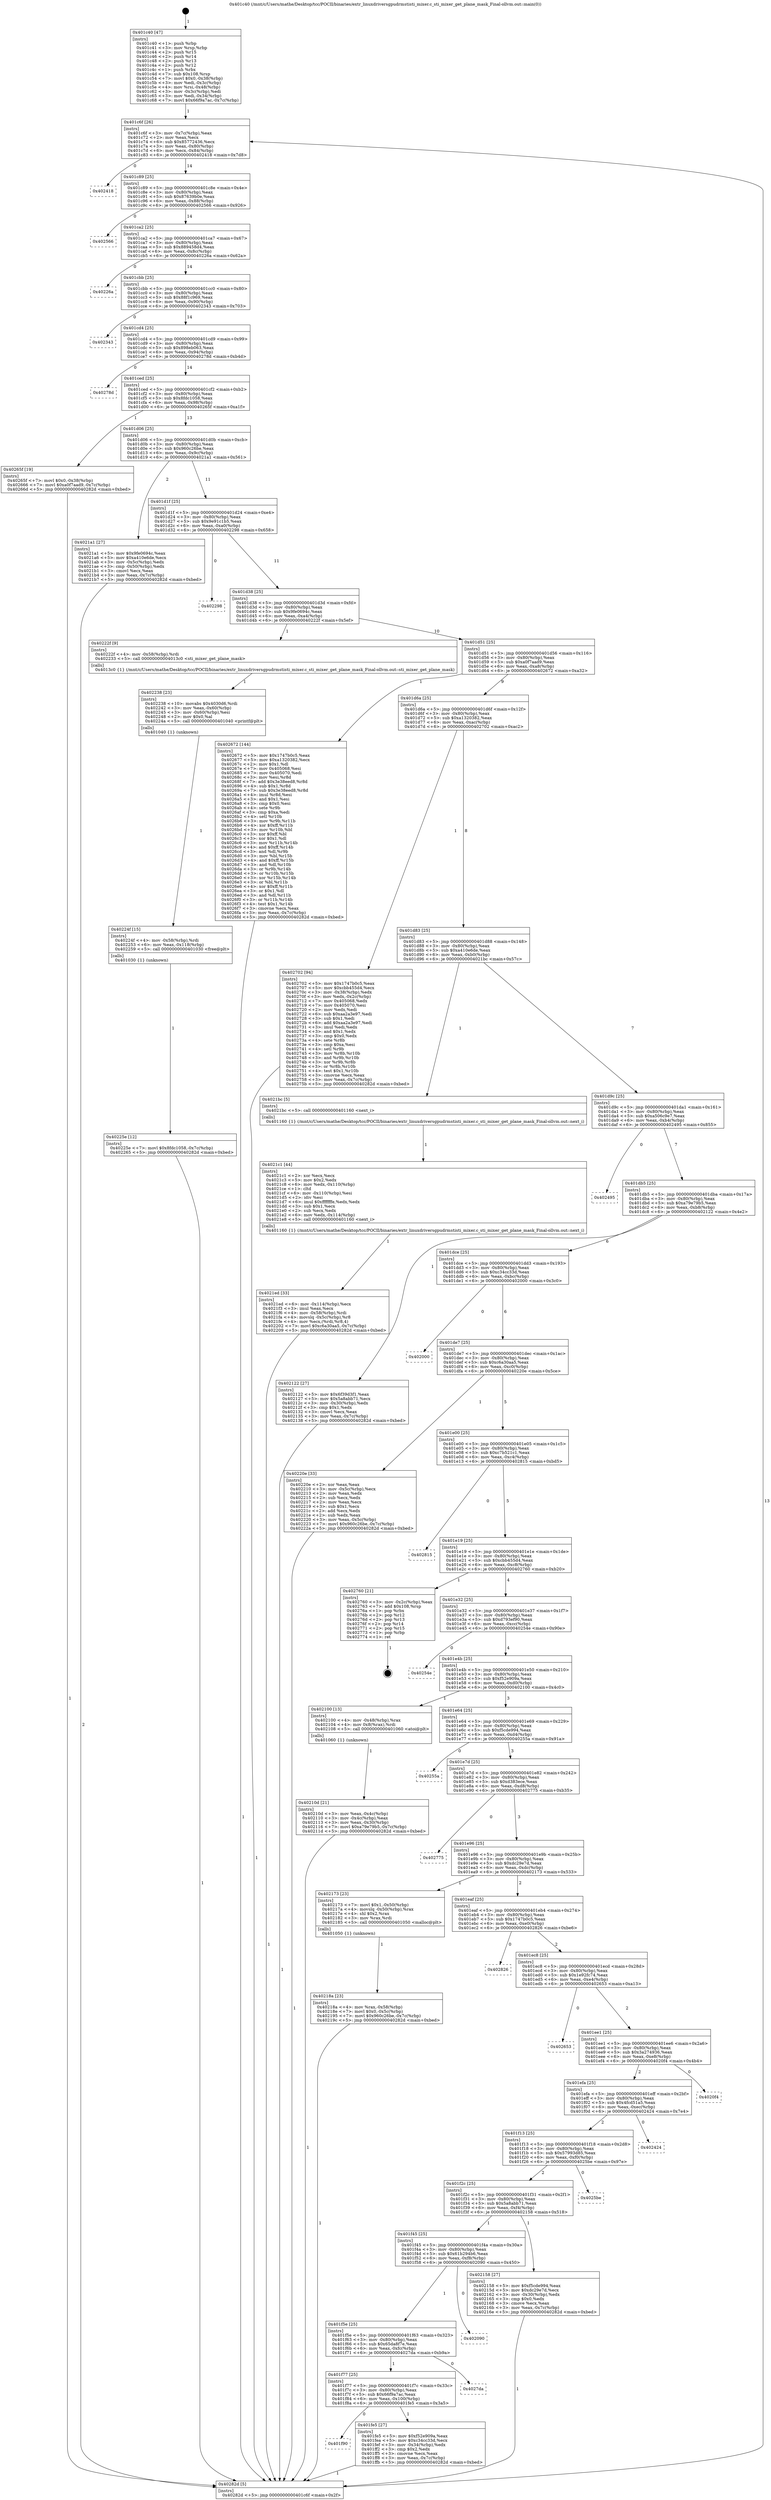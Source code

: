 digraph "0x401c40" {
  label = "0x401c40 (/mnt/c/Users/mathe/Desktop/tcc/POCII/binaries/extr_linuxdriversgpudrmstisti_mixer.c_sti_mixer_get_plane_mask_Final-ollvm.out::main(0))"
  labelloc = "t"
  node[shape=record]

  Entry [label="",width=0.3,height=0.3,shape=circle,fillcolor=black,style=filled]
  "0x401c6f" [label="{
     0x401c6f [26]\l
     | [instrs]\l
     &nbsp;&nbsp;0x401c6f \<+3\>: mov -0x7c(%rbp),%eax\l
     &nbsp;&nbsp;0x401c72 \<+2\>: mov %eax,%ecx\l
     &nbsp;&nbsp;0x401c74 \<+6\>: sub $0x85772436,%ecx\l
     &nbsp;&nbsp;0x401c7a \<+3\>: mov %eax,-0x80(%rbp)\l
     &nbsp;&nbsp;0x401c7d \<+6\>: mov %ecx,-0x84(%rbp)\l
     &nbsp;&nbsp;0x401c83 \<+6\>: je 0000000000402418 \<main+0x7d8\>\l
  }"]
  "0x402418" [label="{
     0x402418\l
  }", style=dashed]
  "0x401c89" [label="{
     0x401c89 [25]\l
     | [instrs]\l
     &nbsp;&nbsp;0x401c89 \<+5\>: jmp 0000000000401c8e \<main+0x4e\>\l
     &nbsp;&nbsp;0x401c8e \<+3\>: mov -0x80(%rbp),%eax\l
     &nbsp;&nbsp;0x401c91 \<+5\>: sub $0x87639b0e,%eax\l
     &nbsp;&nbsp;0x401c96 \<+6\>: mov %eax,-0x88(%rbp)\l
     &nbsp;&nbsp;0x401c9c \<+6\>: je 0000000000402566 \<main+0x926\>\l
  }"]
  Exit [label="",width=0.3,height=0.3,shape=circle,fillcolor=black,style=filled,peripheries=2]
  "0x402566" [label="{
     0x402566\l
  }", style=dashed]
  "0x401ca2" [label="{
     0x401ca2 [25]\l
     | [instrs]\l
     &nbsp;&nbsp;0x401ca2 \<+5\>: jmp 0000000000401ca7 \<main+0x67\>\l
     &nbsp;&nbsp;0x401ca7 \<+3\>: mov -0x80(%rbp),%eax\l
     &nbsp;&nbsp;0x401caa \<+5\>: sub $0x889458d4,%eax\l
     &nbsp;&nbsp;0x401caf \<+6\>: mov %eax,-0x8c(%rbp)\l
     &nbsp;&nbsp;0x401cb5 \<+6\>: je 000000000040226a \<main+0x62a\>\l
  }"]
  "0x40225e" [label="{
     0x40225e [12]\l
     | [instrs]\l
     &nbsp;&nbsp;0x40225e \<+7\>: movl $0x8fdc1058,-0x7c(%rbp)\l
     &nbsp;&nbsp;0x402265 \<+5\>: jmp 000000000040282d \<main+0xbed\>\l
  }"]
  "0x40226a" [label="{
     0x40226a\l
  }", style=dashed]
  "0x401cbb" [label="{
     0x401cbb [25]\l
     | [instrs]\l
     &nbsp;&nbsp;0x401cbb \<+5\>: jmp 0000000000401cc0 \<main+0x80\>\l
     &nbsp;&nbsp;0x401cc0 \<+3\>: mov -0x80(%rbp),%eax\l
     &nbsp;&nbsp;0x401cc3 \<+5\>: sub $0x88f1c969,%eax\l
     &nbsp;&nbsp;0x401cc8 \<+6\>: mov %eax,-0x90(%rbp)\l
     &nbsp;&nbsp;0x401cce \<+6\>: je 0000000000402343 \<main+0x703\>\l
  }"]
  "0x40224f" [label="{
     0x40224f [15]\l
     | [instrs]\l
     &nbsp;&nbsp;0x40224f \<+4\>: mov -0x58(%rbp),%rdi\l
     &nbsp;&nbsp;0x402253 \<+6\>: mov %eax,-0x118(%rbp)\l
     &nbsp;&nbsp;0x402259 \<+5\>: call 0000000000401030 \<free@plt\>\l
     | [calls]\l
     &nbsp;&nbsp;0x401030 \{1\} (unknown)\l
  }"]
  "0x402343" [label="{
     0x402343\l
  }", style=dashed]
  "0x401cd4" [label="{
     0x401cd4 [25]\l
     | [instrs]\l
     &nbsp;&nbsp;0x401cd4 \<+5\>: jmp 0000000000401cd9 \<main+0x99\>\l
     &nbsp;&nbsp;0x401cd9 \<+3\>: mov -0x80(%rbp),%eax\l
     &nbsp;&nbsp;0x401cdc \<+5\>: sub $0x898eb063,%eax\l
     &nbsp;&nbsp;0x401ce1 \<+6\>: mov %eax,-0x94(%rbp)\l
     &nbsp;&nbsp;0x401ce7 \<+6\>: je 000000000040278d \<main+0xb4d\>\l
  }"]
  "0x402238" [label="{
     0x402238 [23]\l
     | [instrs]\l
     &nbsp;&nbsp;0x402238 \<+10\>: movabs $0x4030d6,%rdi\l
     &nbsp;&nbsp;0x402242 \<+3\>: mov %eax,-0x60(%rbp)\l
     &nbsp;&nbsp;0x402245 \<+3\>: mov -0x60(%rbp),%esi\l
     &nbsp;&nbsp;0x402248 \<+2\>: mov $0x0,%al\l
     &nbsp;&nbsp;0x40224a \<+5\>: call 0000000000401040 \<printf@plt\>\l
     | [calls]\l
     &nbsp;&nbsp;0x401040 \{1\} (unknown)\l
  }"]
  "0x40278d" [label="{
     0x40278d\l
  }", style=dashed]
  "0x401ced" [label="{
     0x401ced [25]\l
     | [instrs]\l
     &nbsp;&nbsp;0x401ced \<+5\>: jmp 0000000000401cf2 \<main+0xb2\>\l
     &nbsp;&nbsp;0x401cf2 \<+3\>: mov -0x80(%rbp),%eax\l
     &nbsp;&nbsp;0x401cf5 \<+5\>: sub $0x8fdc1058,%eax\l
     &nbsp;&nbsp;0x401cfa \<+6\>: mov %eax,-0x98(%rbp)\l
     &nbsp;&nbsp;0x401d00 \<+6\>: je 000000000040265f \<main+0xa1f\>\l
  }"]
  "0x4021ed" [label="{
     0x4021ed [33]\l
     | [instrs]\l
     &nbsp;&nbsp;0x4021ed \<+6\>: mov -0x114(%rbp),%ecx\l
     &nbsp;&nbsp;0x4021f3 \<+3\>: imul %eax,%ecx\l
     &nbsp;&nbsp;0x4021f6 \<+4\>: mov -0x58(%rbp),%rdi\l
     &nbsp;&nbsp;0x4021fa \<+4\>: movslq -0x5c(%rbp),%r8\l
     &nbsp;&nbsp;0x4021fe \<+4\>: mov %ecx,(%rdi,%r8,4)\l
     &nbsp;&nbsp;0x402202 \<+7\>: movl $0xc6a30aa5,-0x7c(%rbp)\l
     &nbsp;&nbsp;0x402209 \<+5\>: jmp 000000000040282d \<main+0xbed\>\l
  }"]
  "0x40265f" [label="{
     0x40265f [19]\l
     | [instrs]\l
     &nbsp;&nbsp;0x40265f \<+7\>: movl $0x0,-0x38(%rbp)\l
     &nbsp;&nbsp;0x402666 \<+7\>: movl $0xa0f7aad9,-0x7c(%rbp)\l
     &nbsp;&nbsp;0x40266d \<+5\>: jmp 000000000040282d \<main+0xbed\>\l
  }"]
  "0x401d06" [label="{
     0x401d06 [25]\l
     | [instrs]\l
     &nbsp;&nbsp;0x401d06 \<+5\>: jmp 0000000000401d0b \<main+0xcb\>\l
     &nbsp;&nbsp;0x401d0b \<+3\>: mov -0x80(%rbp),%eax\l
     &nbsp;&nbsp;0x401d0e \<+5\>: sub $0x960c26be,%eax\l
     &nbsp;&nbsp;0x401d13 \<+6\>: mov %eax,-0x9c(%rbp)\l
     &nbsp;&nbsp;0x401d19 \<+6\>: je 00000000004021a1 \<main+0x561\>\l
  }"]
  "0x4021c1" [label="{
     0x4021c1 [44]\l
     | [instrs]\l
     &nbsp;&nbsp;0x4021c1 \<+2\>: xor %ecx,%ecx\l
     &nbsp;&nbsp;0x4021c3 \<+5\>: mov $0x2,%edx\l
     &nbsp;&nbsp;0x4021c8 \<+6\>: mov %edx,-0x110(%rbp)\l
     &nbsp;&nbsp;0x4021ce \<+1\>: cltd\l
     &nbsp;&nbsp;0x4021cf \<+6\>: mov -0x110(%rbp),%esi\l
     &nbsp;&nbsp;0x4021d5 \<+2\>: idiv %esi\l
     &nbsp;&nbsp;0x4021d7 \<+6\>: imul $0xfffffffe,%edx,%edx\l
     &nbsp;&nbsp;0x4021dd \<+3\>: sub $0x1,%ecx\l
     &nbsp;&nbsp;0x4021e0 \<+2\>: sub %ecx,%edx\l
     &nbsp;&nbsp;0x4021e2 \<+6\>: mov %edx,-0x114(%rbp)\l
     &nbsp;&nbsp;0x4021e8 \<+5\>: call 0000000000401160 \<next_i\>\l
     | [calls]\l
     &nbsp;&nbsp;0x401160 \{1\} (/mnt/c/Users/mathe/Desktop/tcc/POCII/binaries/extr_linuxdriversgpudrmstisti_mixer.c_sti_mixer_get_plane_mask_Final-ollvm.out::next_i)\l
  }"]
  "0x4021a1" [label="{
     0x4021a1 [27]\l
     | [instrs]\l
     &nbsp;&nbsp;0x4021a1 \<+5\>: mov $0x9fe0694c,%eax\l
     &nbsp;&nbsp;0x4021a6 \<+5\>: mov $0xa410e6de,%ecx\l
     &nbsp;&nbsp;0x4021ab \<+3\>: mov -0x5c(%rbp),%edx\l
     &nbsp;&nbsp;0x4021ae \<+3\>: cmp -0x50(%rbp),%edx\l
     &nbsp;&nbsp;0x4021b1 \<+3\>: cmovl %ecx,%eax\l
     &nbsp;&nbsp;0x4021b4 \<+3\>: mov %eax,-0x7c(%rbp)\l
     &nbsp;&nbsp;0x4021b7 \<+5\>: jmp 000000000040282d \<main+0xbed\>\l
  }"]
  "0x401d1f" [label="{
     0x401d1f [25]\l
     | [instrs]\l
     &nbsp;&nbsp;0x401d1f \<+5\>: jmp 0000000000401d24 \<main+0xe4\>\l
     &nbsp;&nbsp;0x401d24 \<+3\>: mov -0x80(%rbp),%eax\l
     &nbsp;&nbsp;0x401d27 \<+5\>: sub $0x9e91c1b5,%eax\l
     &nbsp;&nbsp;0x401d2c \<+6\>: mov %eax,-0xa0(%rbp)\l
     &nbsp;&nbsp;0x401d32 \<+6\>: je 0000000000402298 \<main+0x658\>\l
  }"]
  "0x40218a" [label="{
     0x40218a [23]\l
     | [instrs]\l
     &nbsp;&nbsp;0x40218a \<+4\>: mov %rax,-0x58(%rbp)\l
     &nbsp;&nbsp;0x40218e \<+7\>: movl $0x0,-0x5c(%rbp)\l
     &nbsp;&nbsp;0x402195 \<+7\>: movl $0x960c26be,-0x7c(%rbp)\l
     &nbsp;&nbsp;0x40219c \<+5\>: jmp 000000000040282d \<main+0xbed\>\l
  }"]
  "0x402298" [label="{
     0x402298\l
  }", style=dashed]
  "0x401d38" [label="{
     0x401d38 [25]\l
     | [instrs]\l
     &nbsp;&nbsp;0x401d38 \<+5\>: jmp 0000000000401d3d \<main+0xfd\>\l
     &nbsp;&nbsp;0x401d3d \<+3\>: mov -0x80(%rbp),%eax\l
     &nbsp;&nbsp;0x401d40 \<+5\>: sub $0x9fe0694c,%eax\l
     &nbsp;&nbsp;0x401d45 \<+6\>: mov %eax,-0xa4(%rbp)\l
     &nbsp;&nbsp;0x401d4b \<+6\>: je 000000000040222f \<main+0x5ef\>\l
  }"]
  "0x40210d" [label="{
     0x40210d [21]\l
     | [instrs]\l
     &nbsp;&nbsp;0x40210d \<+3\>: mov %eax,-0x4c(%rbp)\l
     &nbsp;&nbsp;0x402110 \<+3\>: mov -0x4c(%rbp),%eax\l
     &nbsp;&nbsp;0x402113 \<+3\>: mov %eax,-0x30(%rbp)\l
     &nbsp;&nbsp;0x402116 \<+7\>: movl $0xa79e79b5,-0x7c(%rbp)\l
     &nbsp;&nbsp;0x40211d \<+5\>: jmp 000000000040282d \<main+0xbed\>\l
  }"]
  "0x40222f" [label="{
     0x40222f [9]\l
     | [instrs]\l
     &nbsp;&nbsp;0x40222f \<+4\>: mov -0x58(%rbp),%rdi\l
     &nbsp;&nbsp;0x402233 \<+5\>: call 00000000004013c0 \<sti_mixer_get_plane_mask\>\l
     | [calls]\l
     &nbsp;&nbsp;0x4013c0 \{1\} (/mnt/c/Users/mathe/Desktop/tcc/POCII/binaries/extr_linuxdriversgpudrmstisti_mixer.c_sti_mixer_get_plane_mask_Final-ollvm.out::sti_mixer_get_plane_mask)\l
  }"]
  "0x401d51" [label="{
     0x401d51 [25]\l
     | [instrs]\l
     &nbsp;&nbsp;0x401d51 \<+5\>: jmp 0000000000401d56 \<main+0x116\>\l
     &nbsp;&nbsp;0x401d56 \<+3\>: mov -0x80(%rbp),%eax\l
     &nbsp;&nbsp;0x401d59 \<+5\>: sub $0xa0f7aad9,%eax\l
     &nbsp;&nbsp;0x401d5e \<+6\>: mov %eax,-0xa8(%rbp)\l
     &nbsp;&nbsp;0x401d64 \<+6\>: je 0000000000402672 \<main+0xa32\>\l
  }"]
  "0x401c40" [label="{
     0x401c40 [47]\l
     | [instrs]\l
     &nbsp;&nbsp;0x401c40 \<+1\>: push %rbp\l
     &nbsp;&nbsp;0x401c41 \<+3\>: mov %rsp,%rbp\l
     &nbsp;&nbsp;0x401c44 \<+2\>: push %r15\l
     &nbsp;&nbsp;0x401c46 \<+2\>: push %r14\l
     &nbsp;&nbsp;0x401c48 \<+2\>: push %r13\l
     &nbsp;&nbsp;0x401c4a \<+2\>: push %r12\l
     &nbsp;&nbsp;0x401c4c \<+1\>: push %rbx\l
     &nbsp;&nbsp;0x401c4d \<+7\>: sub $0x108,%rsp\l
     &nbsp;&nbsp;0x401c54 \<+7\>: movl $0x0,-0x38(%rbp)\l
     &nbsp;&nbsp;0x401c5b \<+3\>: mov %edi,-0x3c(%rbp)\l
     &nbsp;&nbsp;0x401c5e \<+4\>: mov %rsi,-0x48(%rbp)\l
     &nbsp;&nbsp;0x401c62 \<+3\>: mov -0x3c(%rbp),%edi\l
     &nbsp;&nbsp;0x401c65 \<+3\>: mov %edi,-0x34(%rbp)\l
     &nbsp;&nbsp;0x401c68 \<+7\>: movl $0x66f9a7ac,-0x7c(%rbp)\l
  }"]
  "0x402672" [label="{
     0x402672 [144]\l
     | [instrs]\l
     &nbsp;&nbsp;0x402672 \<+5\>: mov $0x1747b0c5,%eax\l
     &nbsp;&nbsp;0x402677 \<+5\>: mov $0xa1320382,%ecx\l
     &nbsp;&nbsp;0x40267c \<+2\>: mov $0x1,%dl\l
     &nbsp;&nbsp;0x40267e \<+7\>: mov 0x405068,%esi\l
     &nbsp;&nbsp;0x402685 \<+7\>: mov 0x405070,%edi\l
     &nbsp;&nbsp;0x40268c \<+3\>: mov %esi,%r8d\l
     &nbsp;&nbsp;0x40268f \<+7\>: add $0x3e38eed8,%r8d\l
     &nbsp;&nbsp;0x402696 \<+4\>: sub $0x1,%r8d\l
     &nbsp;&nbsp;0x40269a \<+7\>: sub $0x3e38eed8,%r8d\l
     &nbsp;&nbsp;0x4026a1 \<+4\>: imul %r8d,%esi\l
     &nbsp;&nbsp;0x4026a5 \<+3\>: and $0x1,%esi\l
     &nbsp;&nbsp;0x4026a8 \<+3\>: cmp $0x0,%esi\l
     &nbsp;&nbsp;0x4026ab \<+4\>: sete %r9b\l
     &nbsp;&nbsp;0x4026af \<+3\>: cmp $0xa,%edi\l
     &nbsp;&nbsp;0x4026b2 \<+4\>: setl %r10b\l
     &nbsp;&nbsp;0x4026b6 \<+3\>: mov %r9b,%r11b\l
     &nbsp;&nbsp;0x4026b9 \<+4\>: xor $0xff,%r11b\l
     &nbsp;&nbsp;0x4026bd \<+3\>: mov %r10b,%bl\l
     &nbsp;&nbsp;0x4026c0 \<+3\>: xor $0xff,%bl\l
     &nbsp;&nbsp;0x4026c3 \<+3\>: xor $0x1,%dl\l
     &nbsp;&nbsp;0x4026c6 \<+3\>: mov %r11b,%r14b\l
     &nbsp;&nbsp;0x4026c9 \<+4\>: and $0xff,%r14b\l
     &nbsp;&nbsp;0x4026cd \<+3\>: and %dl,%r9b\l
     &nbsp;&nbsp;0x4026d0 \<+3\>: mov %bl,%r15b\l
     &nbsp;&nbsp;0x4026d3 \<+4\>: and $0xff,%r15b\l
     &nbsp;&nbsp;0x4026d7 \<+3\>: and %dl,%r10b\l
     &nbsp;&nbsp;0x4026da \<+3\>: or %r9b,%r14b\l
     &nbsp;&nbsp;0x4026dd \<+3\>: or %r10b,%r15b\l
     &nbsp;&nbsp;0x4026e0 \<+3\>: xor %r15b,%r14b\l
     &nbsp;&nbsp;0x4026e3 \<+3\>: or %bl,%r11b\l
     &nbsp;&nbsp;0x4026e6 \<+4\>: xor $0xff,%r11b\l
     &nbsp;&nbsp;0x4026ea \<+3\>: or $0x1,%dl\l
     &nbsp;&nbsp;0x4026ed \<+3\>: and %dl,%r11b\l
     &nbsp;&nbsp;0x4026f0 \<+3\>: or %r11b,%r14b\l
     &nbsp;&nbsp;0x4026f3 \<+4\>: test $0x1,%r14b\l
     &nbsp;&nbsp;0x4026f7 \<+3\>: cmovne %ecx,%eax\l
     &nbsp;&nbsp;0x4026fa \<+3\>: mov %eax,-0x7c(%rbp)\l
     &nbsp;&nbsp;0x4026fd \<+5\>: jmp 000000000040282d \<main+0xbed\>\l
  }"]
  "0x401d6a" [label="{
     0x401d6a [25]\l
     | [instrs]\l
     &nbsp;&nbsp;0x401d6a \<+5\>: jmp 0000000000401d6f \<main+0x12f\>\l
     &nbsp;&nbsp;0x401d6f \<+3\>: mov -0x80(%rbp),%eax\l
     &nbsp;&nbsp;0x401d72 \<+5\>: sub $0xa1320382,%eax\l
     &nbsp;&nbsp;0x401d77 \<+6\>: mov %eax,-0xac(%rbp)\l
     &nbsp;&nbsp;0x401d7d \<+6\>: je 0000000000402702 \<main+0xac2\>\l
  }"]
  "0x40282d" [label="{
     0x40282d [5]\l
     | [instrs]\l
     &nbsp;&nbsp;0x40282d \<+5\>: jmp 0000000000401c6f \<main+0x2f\>\l
  }"]
  "0x402702" [label="{
     0x402702 [94]\l
     | [instrs]\l
     &nbsp;&nbsp;0x402702 \<+5\>: mov $0x1747b0c5,%eax\l
     &nbsp;&nbsp;0x402707 \<+5\>: mov $0xcbb455d4,%ecx\l
     &nbsp;&nbsp;0x40270c \<+3\>: mov -0x38(%rbp),%edx\l
     &nbsp;&nbsp;0x40270f \<+3\>: mov %edx,-0x2c(%rbp)\l
     &nbsp;&nbsp;0x402712 \<+7\>: mov 0x405068,%edx\l
     &nbsp;&nbsp;0x402719 \<+7\>: mov 0x405070,%esi\l
     &nbsp;&nbsp;0x402720 \<+2\>: mov %edx,%edi\l
     &nbsp;&nbsp;0x402722 \<+6\>: sub $0xaa2a3e97,%edi\l
     &nbsp;&nbsp;0x402728 \<+3\>: sub $0x1,%edi\l
     &nbsp;&nbsp;0x40272b \<+6\>: add $0xaa2a3e97,%edi\l
     &nbsp;&nbsp;0x402731 \<+3\>: imul %edi,%edx\l
     &nbsp;&nbsp;0x402734 \<+3\>: and $0x1,%edx\l
     &nbsp;&nbsp;0x402737 \<+3\>: cmp $0x0,%edx\l
     &nbsp;&nbsp;0x40273a \<+4\>: sete %r8b\l
     &nbsp;&nbsp;0x40273e \<+3\>: cmp $0xa,%esi\l
     &nbsp;&nbsp;0x402741 \<+4\>: setl %r9b\l
     &nbsp;&nbsp;0x402745 \<+3\>: mov %r8b,%r10b\l
     &nbsp;&nbsp;0x402748 \<+3\>: and %r9b,%r10b\l
     &nbsp;&nbsp;0x40274b \<+3\>: xor %r9b,%r8b\l
     &nbsp;&nbsp;0x40274e \<+3\>: or %r8b,%r10b\l
     &nbsp;&nbsp;0x402751 \<+4\>: test $0x1,%r10b\l
     &nbsp;&nbsp;0x402755 \<+3\>: cmovne %ecx,%eax\l
     &nbsp;&nbsp;0x402758 \<+3\>: mov %eax,-0x7c(%rbp)\l
     &nbsp;&nbsp;0x40275b \<+5\>: jmp 000000000040282d \<main+0xbed\>\l
  }"]
  "0x401d83" [label="{
     0x401d83 [25]\l
     | [instrs]\l
     &nbsp;&nbsp;0x401d83 \<+5\>: jmp 0000000000401d88 \<main+0x148\>\l
     &nbsp;&nbsp;0x401d88 \<+3\>: mov -0x80(%rbp),%eax\l
     &nbsp;&nbsp;0x401d8b \<+5\>: sub $0xa410e6de,%eax\l
     &nbsp;&nbsp;0x401d90 \<+6\>: mov %eax,-0xb0(%rbp)\l
     &nbsp;&nbsp;0x401d96 \<+6\>: je 00000000004021bc \<main+0x57c\>\l
  }"]
  "0x401f90" [label="{
     0x401f90\l
  }", style=dashed]
  "0x4021bc" [label="{
     0x4021bc [5]\l
     | [instrs]\l
     &nbsp;&nbsp;0x4021bc \<+5\>: call 0000000000401160 \<next_i\>\l
     | [calls]\l
     &nbsp;&nbsp;0x401160 \{1\} (/mnt/c/Users/mathe/Desktop/tcc/POCII/binaries/extr_linuxdriversgpudrmstisti_mixer.c_sti_mixer_get_plane_mask_Final-ollvm.out::next_i)\l
  }"]
  "0x401d9c" [label="{
     0x401d9c [25]\l
     | [instrs]\l
     &nbsp;&nbsp;0x401d9c \<+5\>: jmp 0000000000401da1 \<main+0x161\>\l
     &nbsp;&nbsp;0x401da1 \<+3\>: mov -0x80(%rbp),%eax\l
     &nbsp;&nbsp;0x401da4 \<+5\>: sub $0xa506c9e7,%eax\l
     &nbsp;&nbsp;0x401da9 \<+6\>: mov %eax,-0xb4(%rbp)\l
     &nbsp;&nbsp;0x401daf \<+6\>: je 0000000000402495 \<main+0x855\>\l
  }"]
  "0x401fe5" [label="{
     0x401fe5 [27]\l
     | [instrs]\l
     &nbsp;&nbsp;0x401fe5 \<+5\>: mov $0xf52e909a,%eax\l
     &nbsp;&nbsp;0x401fea \<+5\>: mov $0xc34cc33d,%ecx\l
     &nbsp;&nbsp;0x401fef \<+3\>: mov -0x34(%rbp),%edx\l
     &nbsp;&nbsp;0x401ff2 \<+3\>: cmp $0x2,%edx\l
     &nbsp;&nbsp;0x401ff5 \<+3\>: cmovne %ecx,%eax\l
     &nbsp;&nbsp;0x401ff8 \<+3\>: mov %eax,-0x7c(%rbp)\l
     &nbsp;&nbsp;0x401ffb \<+5\>: jmp 000000000040282d \<main+0xbed\>\l
  }"]
  "0x402495" [label="{
     0x402495\l
  }", style=dashed]
  "0x401db5" [label="{
     0x401db5 [25]\l
     | [instrs]\l
     &nbsp;&nbsp;0x401db5 \<+5\>: jmp 0000000000401dba \<main+0x17a\>\l
     &nbsp;&nbsp;0x401dba \<+3\>: mov -0x80(%rbp),%eax\l
     &nbsp;&nbsp;0x401dbd \<+5\>: sub $0xa79e79b5,%eax\l
     &nbsp;&nbsp;0x401dc2 \<+6\>: mov %eax,-0xb8(%rbp)\l
     &nbsp;&nbsp;0x401dc8 \<+6\>: je 0000000000402122 \<main+0x4e2\>\l
  }"]
  "0x401f77" [label="{
     0x401f77 [25]\l
     | [instrs]\l
     &nbsp;&nbsp;0x401f77 \<+5\>: jmp 0000000000401f7c \<main+0x33c\>\l
     &nbsp;&nbsp;0x401f7c \<+3\>: mov -0x80(%rbp),%eax\l
     &nbsp;&nbsp;0x401f7f \<+5\>: sub $0x66f9a7ac,%eax\l
     &nbsp;&nbsp;0x401f84 \<+6\>: mov %eax,-0x100(%rbp)\l
     &nbsp;&nbsp;0x401f8a \<+6\>: je 0000000000401fe5 \<main+0x3a5\>\l
  }"]
  "0x402122" [label="{
     0x402122 [27]\l
     | [instrs]\l
     &nbsp;&nbsp;0x402122 \<+5\>: mov $0x6f39d3f1,%eax\l
     &nbsp;&nbsp;0x402127 \<+5\>: mov $0x5a8abb71,%ecx\l
     &nbsp;&nbsp;0x40212c \<+3\>: mov -0x30(%rbp),%edx\l
     &nbsp;&nbsp;0x40212f \<+3\>: cmp $0x1,%edx\l
     &nbsp;&nbsp;0x402132 \<+3\>: cmovl %ecx,%eax\l
     &nbsp;&nbsp;0x402135 \<+3\>: mov %eax,-0x7c(%rbp)\l
     &nbsp;&nbsp;0x402138 \<+5\>: jmp 000000000040282d \<main+0xbed\>\l
  }"]
  "0x401dce" [label="{
     0x401dce [25]\l
     | [instrs]\l
     &nbsp;&nbsp;0x401dce \<+5\>: jmp 0000000000401dd3 \<main+0x193\>\l
     &nbsp;&nbsp;0x401dd3 \<+3\>: mov -0x80(%rbp),%eax\l
     &nbsp;&nbsp;0x401dd6 \<+5\>: sub $0xc34cc33d,%eax\l
     &nbsp;&nbsp;0x401ddb \<+6\>: mov %eax,-0xbc(%rbp)\l
     &nbsp;&nbsp;0x401de1 \<+6\>: je 0000000000402000 \<main+0x3c0\>\l
  }"]
  "0x4027da" [label="{
     0x4027da\l
  }", style=dashed]
  "0x402000" [label="{
     0x402000\l
  }", style=dashed]
  "0x401de7" [label="{
     0x401de7 [25]\l
     | [instrs]\l
     &nbsp;&nbsp;0x401de7 \<+5\>: jmp 0000000000401dec \<main+0x1ac\>\l
     &nbsp;&nbsp;0x401dec \<+3\>: mov -0x80(%rbp),%eax\l
     &nbsp;&nbsp;0x401def \<+5\>: sub $0xc6a30aa5,%eax\l
     &nbsp;&nbsp;0x401df4 \<+6\>: mov %eax,-0xc0(%rbp)\l
     &nbsp;&nbsp;0x401dfa \<+6\>: je 000000000040220e \<main+0x5ce\>\l
  }"]
  "0x401f5e" [label="{
     0x401f5e [25]\l
     | [instrs]\l
     &nbsp;&nbsp;0x401f5e \<+5\>: jmp 0000000000401f63 \<main+0x323\>\l
     &nbsp;&nbsp;0x401f63 \<+3\>: mov -0x80(%rbp),%eax\l
     &nbsp;&nbsp;0x401f66 \<+5\>: sub $0x65da8f7e,%eax\l
     &nbsp;&nbsp;0x401f6b \<+6\>: mov %eax,-0xfc(%rbp)\l
     &nbsp;&nbsp;0x401f71 \<+6\>: je 00000000004027da \<main+0xb9a\>\l
  }"]
  "0x40220e" [label="{
     0x40220e [33]\l
     | [instrs]\l
     &nbsp;&nbsp;0x40220e \<+2\>: xor %eax,%eax\l
     &nbsp;&nbsp;0x402210 \<+3\>: mov -0x5c(%rbp),%ecx\l
     &nbsp;&nbsp;0x402213 \<+2\>: mov %eax,%edx\l
     &nbsp;&nbsp;0x402215 \<+2\>: sub %ecx,%edx\l
     &nbsp;&nbsp;0x402217 \<+2\>: mov %eax,%ecx\l
     &nbsp;&nbsp;0x402219 \<+3\>: sub $0x1,%ecx\l
     &nbsp;&nbsp;0x40221c \<+2\>: add %ecx,%edx\l
     &nbsp;&nbsp;0x40221e \<+2\>: sub %edx,%eax\l
     &nbsp;&nbsp;0x402220 \<+3\>: mov %eax,-0x5c(%rbp)\l
     &nbsp;&nbsp;0x402223 \<+7\>: movl $0x960c26be,-0x7c(%rbp)\l
     &nbsp;&nbsp;0x40222a \<+5\>: jmp 000000000040282d \<main+0xbed\>\l
  }"]
  "0x401e00" [label="{
     0x401e00 [25]\l
     | [instrs]\l
     &nbsp;&nbsp;0x401e00 \<+5\>: jmp 0000000000401e05 \<main+0x1c5\>\l
     &nbsp;&nbsp;0x401e05 \<+3\>: mov -0x80(%rbp),%eax\l
     &nbsp;&nbsp;0x401e08 \<+5\>: sub $0xc7b521c1,%eax\l
     &nbsp;&nbsp;0x401e0d \<+6\>: mov %eax,-0xc4(%rbp)\l
     &nbsp;&nbsp;0x401e13 \<+6\>: je 0000000000402815 \<main+0xbd5\>\l
  }"]
  "0x402090" [label="{
     0x402090\l
  }", style=dashed]
  "0x402815" [label="{
     0x402815\l
  }", style=dashed]
  "0x401e19" [label="{
     0x401e19 [25]\l
     | [instrs]\l
     &nbsp;&nbsp;0x401e19 \<+5\>: jmp 0000000000401e1e \<main+0x1de\>\l
     &nbsp;&nbsp;0x401e1e \<+3\>: mov -0x80(%rbp),%eax\l
     &nbsp;&nbsp;0x401e21 \<+5\>: sub $0xcbb455d4,%eax\l
     &nbsp;&nbsp;0x401e26 \<+6\>: mov %eax,-0xc8(%rbp)\l
     &nbsp;&nbsp;0x401e2c \<+6\>: je 0000000000402760 \<main+0xb20\>\l
  }"]
  "0x401f45" [label="{
     0x401f45 [25]\l
     | [instrs]\l
     &nbsp;&nbsp;0x401f45 \<+5\>: jmp 0000000000401f4a \<main+0x30a\>\l
     &nbsp;&nbsp;0x401f4a \<+3\>: mov -0x80(%rbp),%eax\l
     &nbsp;&nbsp;0x401f4d \<+5\>: sub $0x61b294b6,%eax\l
     &nbsp;&nbsp;0x401f52 \<+6\>: mov %eax,-0xf8(%rbp)\l
     &nbsp;&nbsp;0x401f58 \<+6\>: je 0000000000402090 \<main+0x450\>\l
  }"]
  "0x402760" [label="{
     0x402760 [21]\l
     | [instrs]\l
     &nbsp;&nbsp;0x402760 \<+3\>: mov -0x2c(%rbp),%eax\l
     &nbsp;&nbsp;0x402763 \<+7\>: add $0x108,%rsp\l
     &nbsp;&nbsp;0x40276a \<+1\>: pop %rbx\l
     &nbsp;&nbsp;0x40276b \<+2\>: pop %r12\l
     &nbsp;&nbsp;0x40276d \<+2\>: pop %r13\l
     &nbsp;&nbsp;0x40276f \<+2\>: pop %r14\l
     &nbsp;&nbsp;0x402771 \<+2\>: pop %r15\l
     &nbsp;&nbsp;0x402773 \<+1\>: pop %rbp\l
     &nbsp;&nbsp;0x402774 \<+1\>: ret\l
  }"]
  "0x401e32" [label="{
     0x401e32 [25]\l
     | [instrs]\l
     &nbsp;&nbsp;0x401e32 \<+5\>: jmp 0000000000401e37 \<main+0x1f7\>\l
     &nbsp;&nbsp;0x401e37 \<+3\>: mov -0x80(%rbp),%eax\l
     &nbsp;&nbsp;0x401e3a \<+5\>: sub $0xd793ef90,%eax\l
     &nbsp;&nbsp;0x401e3f \<+6\>: mov %eax,-0xcc(%rbp)\l
     &nbsp;&nbsp;0x401e45 \<+6\>: je 000000000040254e \<main+0x90e\>\l
  }"]
  "0x402158" [label="{
     0x402158 [27]\l
     | [instrs]\l
     &nbsp;&nbsp;0x402158 \<+5\>: mov $0xf5cde994,%eax\l
     &nbsp;&nbsp;0x40215d \<+5\>: mov $0xdc29e7d,%ecx\l
     &nbsp;&nbsp;0x402162 \<+3\>: mov -0x30(%rbp),%edx\l
     &nbsp;&nbsp;0x402165 \<+3\>: cmp $0x0,%edx\l
     &nbsp;&nbsp;0x402168 \<+3\>: cmove %ecx,%eax\l
     &nbsp;&nbsp;0x40216b \<+3\>: mov %eax,-0x7c(%rbp)\l
     &nbsp;&nbsp;0x40216e \<+5\>: jmp 000000000040282d \<main+0xbed\>\l
  }"]
  "0x40254e" [label="{
     0x40254e\l
  }", style=dashed]
  "0x401e4b" [label="{
     0x401e4b [25]\l
     | [instrs]\l
     &nbsp;&nbsp;0x401e4b \<+5\>: jmp 0000000000401e50 \<main+0x210\>\l
     &nbsp;&nbsp;0x401e50 \<+3\>: mov -0x80(%rbp),%eax\l
     &nbsp;&nbsp;0x401e53 \<+5\>: sub $0xf52e909a,%eax\l
     &nbsp;&nbsp;0x401e58 \<+6\>: mov %eax,-0xd0(%rbp)\l
     &nbsp;&nbsp;0x401e5e \<+6\>: je 0000000000402100 \<main+0x4c0\>\l
  }"]
  "0x401f2c" [label="{
     0x401f2c [25]\l
     | [instrs]\l
     &nbsp;&nbsp;0x401f2c \<+5\>: jmp 0000000000401f31 \<main+0x2f1\>\l
     &nbsp;&nbsp;0x401f31 \<+3\>: mov -0x80(%rbp),%eax\l
     &nbsp;&nbsp;0x401f34 \<+5\>: sub $0x5a8abb71,%eax\l
     &nbsp;&nbsp;0x401f39 \<+6\>: mov %eax,-0xf4(%rbp)\l
     &nbsp;&nbsp;0x401f3f \<+6\>: je 0000000000402158 \<main+0x518\>\l
  }"]
  "0x402100" [label="{
     0x402100 [13]\l
     | [instrs]\l
     &nbsp;&nbsp;0x402100 \<+4\>: mov -0x48(%rbp),%rax\l
     &nbsp;&nbsp;0x402104 \<+4\>: mov 0x8(%rax),%rdi\l
     &nbsp;&nbsp;0x402108 \<+5\>: call 0000000000401060 \<atoi@plt\>\l
     | [calls]\l
     &nbsp;&nbsp;0x401060 \{1\} (unknown)\l
  }"]
  "0x401e64" [label="{
     0x401e64 [25]\l
     | [instrs]\l
     &nbsp;&nbsp;0x401e64 \<+5\>: jmp 0000000000401e69 \<main+0x229\>\l
     &nbsp;&nbsp;0x401e69 \<+3\>: mov -0x80(%rbp),%eax\l
     &nbsp;&nbsp;0x401e6c \<+5\>: sub $0xf5cde994,%eax\l
     &nbsp;&nbsp;0x401e71 \<+6\>: mov %eax,-0xd4(%rbp)\l
     &nbsp;&nbsp;0x401e77 \<+6\>: je 000000000040255a \<main+0x91a\>\l
  }"]
  "0x4025be" [label="{
     0x4025be\l
  }", style=dashed]
  "0x40255a" [label="{
     0x40255a\l
  }", style=dashed]
  "0x401e7d" [label="{
     0x401e7d [25]\l
     | [instrs]\l
     &nbsp;&nbsp;0x401e7d \<+5\>: jmp 0000000000401e82 \<main+0x242\>\l
     &nbsp;&nbsp;0x401e82 \<+3\>: mov -0x80(%rbp),%eax\l
     &nbsp;&nbsp;0x401e85 \<+5\>: sub $0xd383ece,%eax\l
     &nbsp;&nbsp;0x401e8a \<+6\>: mov %eax,-0xd8(%rbp)\l
     &nbsp;&nbsp;0x401e90 \<+6\>: je 0000000000402775 \<main+0xb35\>\l
  }"]
  "0x401f13" [label="{
     0x401f13 [25]\l
     | [instrs]\l
     &nbsp;&nbsp;0x401f13 \<+5\>: jmp 0000000000401f18 \<main+0x2d8\>\l
     &nbsp;&nbsp;0x401f18 \<+3\>: mov -0x80(%rbp),%eax\l
     &nbsp;&nbsp;0x401f1b \<+5\>: sub $0x57993d85,%eax\l
     &nbsp;&nbsp;0x401f20 \<+6\>: mov %eax,-0xf0(%rbp)\l
     &nbsp;&nbsp;0x401f26 \<+6\>: je 00000000004025be \<main+0x97e\>\l
  }"]
  "0x402775" [label="{
     0x402775\l
  }", style=dashed]
  "0x401e96" [label="{
     0x401e96 [25]\l
     | [instrs]\l
     &nbsp;&nbsp;0x401e96 \<+5\>: jmp 0000000000401e9b \<main+0x25b\>\l
     &nbsp;&nbsp;0x401e9b \<+3\>: mov -0x80(%rbp),%eax\l
     &nbsp;&nbsp;0x401e9e \<+5\>: sub $0xdc29e7d,%eax\l
     &nbsp;&nbsp;0x401ea3 \<+6\>: mov %eax,-0xdc(%rbp)\l
     &nbsp;&nbsp;0x401ea9 \<+6\>: je 0000000000402173 \<main+0x533\>\l
  }"]
  "0x402424" [label="{
     0x402424\l
  }", style=dashed]
  "0x402173" [label="{
     0x402173 [23]\l
     | [instrs]\l
     &nbsp;&nbsp;0x402173 \<+7\>: movl $0x1,-0x50(%rbp)\l
     &nbsp;&nbsp;0x40217a \<+4\>: movslq -0x50(%rbp),%rax\l
     &nbsp;&nbsp;0x40217e \<+4\>: shl $0x2,%rax\l
     &nbsp;&nbsp;0x402182 \<+3\>: mov %rax,%rdi\l
     &nbsp;&nbsp;0x402185 \<+5\>: call 0000000000401050 \<malloc@plt\>\l
     | [calls]\l
     &nbsp;&nbsp;0x401050 \{1\} (unknown)\l
  }"]
  "0x401eaf" [label="{
     0x401eaf [25]\l
     | [instrs]\l
     &nbsp;&nbsp;0x401eaf \<+5\>: jmp 0000000000401eb4 \<main+0x274\>\l
     &nbsp;&nbsp;0x401eb4 \<+3\>: mov -0x80(%rbp),%eax\l
     &nbsp;&nbsp;0x401eb7 \<+5\>: sub $0x1747b0c5,%eax\l
     &nbsp;&nbsp;0x401ebc \<+6\>: mov %eax,-0xe0(%rbp)\l
     &nbsp;&nbsp;0x401ec2 \<+6\>: je 0000000000402826 \<main+0xbe6\>\l
  }"]
  "0x401efa" [label="{
     0x401efa [25]\l
     | [instrs]\l
     &nbsp;&nbsp;0x401efa \<+5\>: jmp 0000000000401eff \<main+0x2bf\>\l
     &nbsp;&nbsp;0x401eff \<+3\>: mov -0x80(%rbp),%eax\l
     &nbsp;&nbsp;0x401f02 \<+5\>: sub $0x4fcd51a5,%eax\l
     &nbsp;&nbsp;0x401f07 \<+6\>: mov %eax,-0xec(%rbp)\l
     &nbsp;&nbsp;0x401f0d \<+6\>: je 0000000000402424 \<main+0x7e4\>\l
  }"]
  "0x402826" [label="{
     0x402826\l
  }", style=dashed]
  "0x401ec8" [label="{
     0x401ec8 [25]\l
     | [instrs]\l
     &nbsp;&nbsp;0x401ec8 \<+5\>: jmp 0000000000401ecd \<main+0x28d\>\l
     &nbsp;&nbsp;0x401ecd \<+3\>: mov -0x80(%rbp),%eax\l
     &nbsp;&nbsp;0x401ed0 \<+5\>: sub $0x1e92fc74,%eax\l
     &nbsp;&nbsp;0x401ed5 \<+6\>: mov %eax,-0xe4(%rbp)\l
     &nbsp;&nbsp;0x401edb \<+6\>: je 0000000000402653 \<main+0xa13\>\l
  }"]
  "0x4020f4" [label="{
     0x4020f4\l
  }", style=dashed]
  "0x402653" [label="{
     0x402653\l
  }", style=dashed]
  "0x401ee1" [label="{
     0x401ee1 [25]\l
     | [instrs]\l
     &nbsp;&nbsp;0x401ee1 \<+5\>: jmp 0000000000401ee6 \<main+0x2a6\>\l
     &nbsp;&nbsp;0x401ee6 \<+3\>: mov -0x80(%rbp),%eax\l
     &nbsp;&nbsp;0x401ee9 \<+5\>: sub $0x3a274936,%eax\l
     &nbsp;&nbsp;0x401eee \<+6\>: mov %eax,-0xe8(%rbp)\l
     &nbsp;&nbsp;0x401ef4 \<+6\>: je 00000000004020f4 \<main+0x4b4\>\l
  }"]
  Entry -> "0x401c40" [label=" 1"]
  "0x401c6f" -> "0x402418" [label=" 0"]
  "0x401c6f" -> "0x401c89" [label=" 14"]
  "0x402760" -> Exit [label=" 1"]
  "0x401c89" -> "0x402566" [label=" 0"]
  "0x401c89" -> "0x401ca2" [label=" 14"]
  "0x402702" -> "0x40282d" [label=" 1"]
  "0x401ca2" -> "0x40226a" [label=" 0"]
  "0x401ca2" -> "0x401cbb" [label=" 14"]
  "0x402672" -> "0x40282d" [label=" 1"]
  "0x401cbb" -> "0x402343" [label=" 0"]
  "0x401cbb" -> "0x401cd4" [label=" 14"]
  "0x40265f" -> "0x40282d" [label=" 1"]
  "0x401cd4" -> "0x40278d" [label=" 0"]
  "0x401cd4" -> "0x401ced" [label=" 14"]
  "0x40225e" -> "0x40282d" [label=" 1"]
  "0x401ced" -> "0x40265f" [label=" 1"]
  "0x401ced" -> "0x401d06" [label=" 13"]
  "0x40224f" -> "0x40225e" [label=" 1"]
  "0x401d06" -> "0x4021a1" [label=" 2"]
  "0x401d06" -> "0x401d1f" [label=" 11"]
  "0x402238" -> "0x40224f" [label=" 1"]
  "0x401d1f" -> "0x402298" [label=" 0"]
  "0x401d1f" -> "0x401d38" [label=" 11"]
  "0x40222f" -> "0x402238" [label=" 1"]
  "0x401d38" -> "0x40222f" [label=" 1"]
  "0x401d38" -> "0x401d51" [label=" 10"]
  "0x40220e" -> "0x40282d" [label=" 1"]
  "0x401d51" -> "0x402672" [label=" 1"]
  "0x401d51" -> "0x401d6a" [label=" 9"]
  "0x4021ed" -> "0x40282d" [label=" 1"]
  "0x401d6a" -> "0x402702" [label=" 1"]
  "0x401d6a" -> "0x401d83" [label=" 8"]
  "0x4021c1" -> "0x4021ed" [label=" 1"]
  "0x401d83" -> "0x4021bc" [label=" 1"]
  "0x401d83" -> "0x401d9c" [label=" 7"]
  "0x4021bc" -> "0x4021c1" [label=" 1"]
  "0x401d9c" -> "0x402495" [label=" 0"]
  "0x401d9c" -> "0x401db5" [label=" 7"]
  "0x4021a1" -> "0x40282d" [label=" 2"]
  "0x401db5" -> "0x402122" [label=" 1"]
  "0x401db5" -> "0x401dce" [label=" 6"]
  "0x402173" -> "0x40218a" [label=" 1"]
  "0x401dce" -> "0x402000" [label=" 0"]
  "0x401dce" -> "0x401de7" [label=" 6"]
  "0x402158" -> "0x40282d" [label=" 1"]
  "0x401de7" -> "0x40220e" [label=" 1"]
  "0x401de7" -> "0x401e00" [label=" 5"]
  "0x40210d" -> "0x40282d" [label=" 1"]
  "0x401e00" -> "0x402815" [label=" 0"]
  "0x401e00" -> "0x401e19" [label=" 5"]
  "0x402100" -> "0x40210d" [label=" 1"]
  "0x401e19" -> "0x402760" [label=" 1"]
  "0x401e19" -> "0x401e32" [label=" 4"]
  "0x401c40" -> "0x401c6f" [label=" 1"]
  "0x401e32" -> "0x40254e" [label=" 0"]
  "0x401e32" -> "0x401e4b" [label=" 4"]
  "0x401fe5" -> "0x40282d" [label=" 1"]
  "0x401e4b" -> "0x402100" [label=" 1"]
  "0x401e4b" -> "0x401e64" [label=" 3"]
  "0x401f77" -> "0x401fe5" [label=" 1"]
  "0x401e64" -> "0x40255a" [label=" 0"]
  "0x401e64" -> "0x401e7d" [label=" 3"]
  "0x40218a" -> "0x40282d" [label=" 1"]
  "0x401e7d" -> "0x402775" [label=" 0"]
  "0x401e7d" -> "0x401e96" [label=" 3"]
  "0x401f5e" -> "0x4027da" [label=" 0"]
  "0x401e96" -> "0x402173" [label=" 1"]
  "0x401e96" -> "0x401eaf" [label=" 2"]
  "0x402122" -> "0x40282d" [label=" 1"]
  "0x401eaf" -> "0x402826" [label=" 0"]
  "0x401eaf" -> "0x401ec8" [label=" 2"]
  "0x401f45" -> "0x402090" [label=" 0"]
  "0x401ec8" -> "0x402653" [label=" 0"]
  "0x401ec8" -> "0x401ee1" [label=" 2"]
  "0x40282d" -> "0x401c6f" [label=" 13"]
  "0x401ee1" -> "0x4020f4" [label=" 0"]
  "0x401ee1" -> "0x401efa" [label=" 2"]
  "0x401f45" -> "0x401f5e" [label=" 1"]
  "0x401efa" -> "0x402424" [label=" 0"]
  "0x401efa" -> "0x401f13" [label=" 2"]
  "0x401f5e" -> "0x401f77" [label=" 1"]
  "0x401f13" -> "0x4025be" [label=" 0"]
  "0x401f13" -> "0x401f2c" [label=" 2"]
  "0x401f77" -> "0x401f90" [label=" 0"]
  "0x401f2c" -> "0x402158" [label=" 1"]
  "0x401f2c" -> "0x401f45" [label=" 1"]
}

